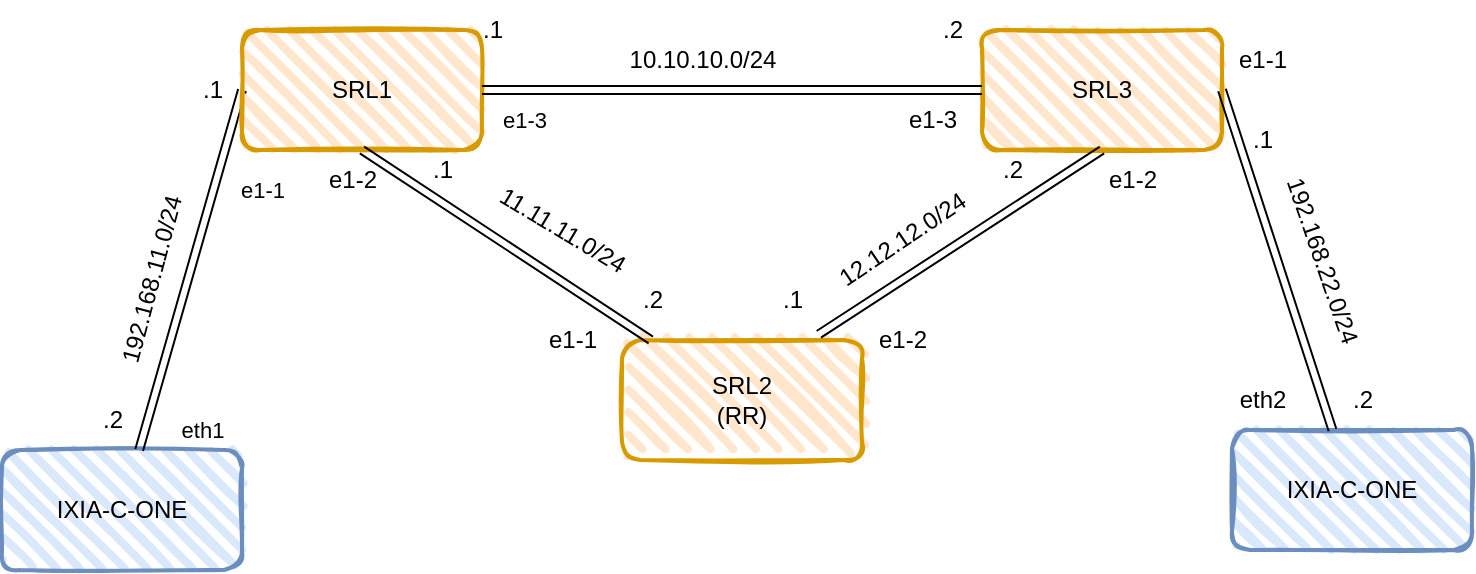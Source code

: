 <mxfile>
    <diagram id="iCZwr7uqCE_ZhTNPtpgy" name="Page-1">
        <mxGraphModel dx="760" dy="551" grid="1" gridSize="10" guides="1" tooltips="1" connect="1" arrows="1" fold="1" page="1" pageScale="1" pageWidth="850" pageHeight="1100" math="0" shadow="0">
            <root>
                <mxCell id="0"/>
                <mxCell id="1" parent="0"/>
                <mxCell id="7" value="IXIA-C-ONE" style="rounded=1;whiteSpace=wrap;html=1;strokeWidth=2;fillWeight=4;hachureGap=8;hachureAngle=45;fillColor=#dae8fc;sketch=1;strokeColor=#6c8ebf;" parent="1" vertex="1">
                    <mxGeometry x="20" y="270" width="120" height="60" as="geometry"/>
                </mxCell>
                <mxCell id="8" value="IXIA-C-ONE" style="rounded=1;whiteSpace=wrap;html=1;strokeWidth=2;fillWeight=4;hachureGap=8;hachureAngle=45;fillColor=#dae8fc;sketch=1;strokeColor=#6c8ebf;" parent="1" vertex="1">
                    <mxGeometry x="635" y="260" width="120" height="60" as="geometry"/>
                </mxCell>
                <mxCell id="12" value="SRL2&lt;br&gt;(RR)" style="rounded=1;whiteSpace=wrap;html=1;strokeWidth=2;fillWeight=4;hachureGap=8;hachureAngle=45;fillColor=#ffe6cc;sketch=1;strokeColor=#d79b00;" parent="1" vertex="1">
                    <mxGeometry x="330" y="215" width="120" height="60" as="geometry"/>
                </mxCell>
                <mxCell id="14" value="" style="shape=link;html=1;entryX=0;entryY=0.5;entryDx=0;entryDy=0;" parent="1" source="7" target="15" edge="1">
                    <mxGeometry width="100" relative="1" as="geometry">
                        <mxPoint x="340" y="280" as="sourcePoint"/>
                        <mxPoint x="440" y="280" as="targetPoint"/>
                    </mxGeometry>
                </mxCell>
                <mxCell id="26" value="eth1" style="edgeLabel;html=1;align=center;verticalAlign=middle;resizable=0;points=[];" parent="14" vertex="1" connectable="0">
                    <mxGeometry x="-0.783" y="-1" relative="1" as="geometry">
                        <mxPoint x="25" y="9" as="offset"/>
                    </mxGeometry>
                </mxCell>
                <mxCell id="27" value="e1-1" style="edgeLabel;html=1;align=center;verticalAlign=middle;resizable=0;points=[];" parent="14" vertex="1" connectable="0">
                    <mxGeometry x="0.733" y="2" relative="1" as="geometry">
                        <mxPoint x="19" y="26" as="offset"/>
                    </mxGeometry>
                </mxCell>
                <mxCell id="15" value="SRL1" style="rounded=1;whiteSpace=wrap;html=1;strokeWidth=2;fillWeight=4;hachureGap=8;hachureAngle=45;fillColor=#ffe6cc;sketch=1;strokeColor=#d79b00;" parent="1" vertex="1">
                    <mxGeometry x="140" y="60" width="120" height="60" as="geometry"/>
                </mxCell>
                <mxCell id="16" value="SRL3" style="rounded=1;whiteSpace=wrap;html=1;strokeWidth=2;fillWeight=4;hachureGap=8;hachureAngle=45;fillColor=#ffe6cc;sketch=1;strokeColor=#d79b00;" parent="1" vertex="1">
                    <mxGeometry x="510" y="60" width="120" height="60" as="geometry"/>
                </mxCell>
                <mxCell id="19" value="" style="shape=link;html=1;entryX=0;entryY=0.5;entryDx=0;entryDy=0;exitX=1;exitY=0.5;exitDx=0;exitDy=0;" parent="1" source="15" target="16" edge="1">
                    <mxGeometry width="100" relative="1" as="geometry">
                        <mxPoint x="312.44" y="268.8" as="sourcePoint"/>
                        <mxPoint x="420" y="160" as="targetPoint"/>
                    </mxGeometry>
                </mxCell>
                <mxCell id="28" value="e1-3" style="edgeLabel;html=1;align=center;verticalAlign=middle;resizable=0;points=[];" parent="19" vertex="1" connectable="0">
                    <mxGeometry x="-0.797" y="3" relative="1" as="geometry">
                        <mxPoint x="-5" y="18" as="offset"/>
                    </mxGeometry>
                </mxCell>
                <mxCell id="23" value="" style="shape=link;html=1;entryX=1;entryY=0.5;entryDx=0;entryDy=0;" parent="1" source="8" target="16" edge="1">
                    <mxGeometry width="100" relative="1" as="geometry">
                        <mxPoint x="550" y="280" as="sourcePoint"/>
                        <mxPoint x="440" y="150" as="targetPoint"/>
                    </mxGeometry>
                </mxCell>
                <mxCell id="24" value="" style="shape=link;html=1;entryX=0.5;entryY=1;entryDx=0;entryDy=0;" parent="1" source="12" target="15" edge="1">
                    <mxGeometry width="100" relative="1" as="geometry">
                        <mxPoint x="160" y="120" as="sourcePoint"/>
                        <mxPoint x="250" y="120" as="targetPoint"/>
                    </mxGeometry>
                </mxCell>
                <mxCell id="25" value="" style="shape=link;html=1;entryX=0.82;entryY=-0.047;entryDx=0;entryDy=0;exitX=0.5;exitY=1;exitDx=0;exitDy=0;entryPerimeter=0;" parent="1" source="16" target="12" edge="1">
                    <mxGeometry width="100" relative="1" as="geometry">
                        <mxPoint x="387" y="220" as="sourcePoint"/>
                        <mxPoint x="310" y="150" as="targetPoint"/>
                    </mxGeometry>
                </mxCell>
                <mxCell id="29" value="e1-3" style="text;html=1;align=center;verticalAlign=middle;resizable=0;points=[];autosize=1;strokeColor=none;fillColor=none;" parent="1" vertex="1">
                    <mxGeometry x="460" y="90" width="50" height="30" as="geometry"/>
                </mxCell>
                <mxCell id="30" value="e1-1" style="text;html=1;align=center;verticalAlign=middle;resizable=0;points=[];autosize=1;strokeColor=none;fillColor=none;" parent="1" vertex="1">
                    <mxGeometry x="280" y="200" width="50" height="30" as="geometry"/>
                </mxCell>
                <mxCell id="31" value="e1-2" style="text;html=1;align=center;verticalAlign=middle;resizable=0;points=[];autosize=1;strokeColor=none;fillColor=none;" parent="1" vertex="1">
                    <mxGeometry x="445" y="200" width="50" height="30" as="geometry"/>
                </mxCell>
                <mxCell id="32" value="e1-2" style="text;html=1;align=center;verticalAlign=middle;resizable=0;points=[];autosize=1;strokeColor=none;fillColor=none;" parent="1" vertex="1">
                    <mxGeometry x="170" y="120" width="50" height="30" as="geometry"/>
                </mxCell>
                <mxCell id="33" value="e1-2" style="text;html=1;align=center;verticalAlign=middle;resizable=0;points=[];autosize=1;strokeColor=none;fillColor=none;" parent="1" vertex="1">
                    <mxGeometry x="560" y="120" width="50" height="30" as="geometry"/>
                </mxCell>
                <mxCell id="34" value="e1-1" style="text;html=1;align=center;verticalAlign=middle;resizable=0;points=[];autosize=1;strokeColor=none;fillColor=none;" parent="1" vertex="1">
                    <mxGeometry x="625" y="60" width="50" height="30" as="geometry"/>
                </mxCell>
                <mxCell id="35" value="eth2" style="text;html=1;align=center;verticalAlign=middle;resizable=0;points=[];autosize=1;strokeColor=none;fillColor=none;" parent="1" vertex="1">
                    <mxGeometry x="625" y="230" width="50" height="30" as="geometry"/>
                </mxCell>
                <mxCell id="36" value="10.10.10.0/24" style="text;html=1;align=center;verticalAlign=middle;resizable=0;points=[];autosize=1;strokeColor=none;fillColor=none;" parent="1" vertex="1">
                    <mxGeometry x="320" y="60" width="100" height="30" as="geometry"/>
                </mxCell>
                <mxCell id="37" value="192.168.11.0/24" style="text;html=1;align=center;verticalAlign=middle;resizable=0;points=[];autosize=1;strokeColor=none;fillColor=none;rotation=-75;" parent="1" vertex="1">
                    <mxGeometry x="40" y="170" width="110" height="30" as="geometry"/>
                </mxCell>
                <mxCell id="38" value=".2" style="text;html=1;align=center;verticalAlign=middle;resizable=0;points=[];autosize=1;strokeColor=none;fillColor=none;" parent="1" vertex="1">
                    <mxGeometry x="60" y="240" width="30" height="30" as="geometry"/>
                </mxCell>
                <mxCell id="39" value=".1" style="text;html=1;align=center;verticalAlign=middle;resizable=0;points=[];autosize=1;strokeColor=none;fillColor=none;" parent="1" vertex="1">
                    <mxGeometry x="110" y="75" width="30" height="30" as="geometry"/>
                </mxCell>
                <mxCell id="40" value=".1" style="text;html=1;align=center;verticalAlign=middle;resizable=0;points=[];autosize=1;strokeColor=none;fillColor=none;" parent="1" vertex="1">
                    <mxGeometry x="250" y="45" width="30" height="30" as="geometry"/>
                </mxCell>
                <mxCell id="41" value=".2" style="text;html=1;align=center;verticalAlign=middle;resizable=0;points=[];autosize=1;strokeColor=none;fillColor=none;" parent="1" vertex="1">
                    <mxGeometry x="480" y="45" width="30" height="30" as="geometry"/>
                </mxCell>
                <mxCell id="42" value="11.11.11.0/24" style="text;html=1;align=center;verticalAlign=middle;resizable=0;points=[];autosize=1;strokeColor=none;fillColor=none;rotation=31;" parent="1" vertex="1">
                    <mxGeometry x="255" y="145" width="90" height="30" as="geometry"/>
                </mxCell>
                <mxCell id="44" value=".1" style="text;html=1;align=center;verticalAlign=middle;resizable=0;points=[];autosize=1;strokeColor=none;fillColor=none;" parent="1" vertex="1">
                    <mxGeometry x="225" y="115" width="30" height="30" as="geometry"/>
                </mxCell>
                <mxCell id="45" value=".2" style="text;html=1;align=center;verticalAlign=middle;resizable=0;points=[];autosize=1;strokeColor=none;fillColor=none;" parent="1" vertex="1">
                    <mxGeometry x="330" y="180" width="30" height="30" as="geometry"/>
                </mxCell>
                <mxCell id="46" value=".2" style="text;html=1;align=center;verticalAlign=middle;resizable=0;points=[];autosize=1;strokeColor=none;fillColor=none;" parent="1" vertex="1">
                    <mxGeometry x="510" y="115" width="30" height="30" as="geometry"/>
                </mxCell>
                <mxCell id="47" value=".1" style="text;html=1;align=center;verticalAlign=middle;resizable=0;points=[];autosize=1;strokeColor=none;fillColor=none;" parent="1" vertex="1">
                    <mxGeometry x="400" y="180" width="30" height="30" as="geometry"/>
                </mxCell>
                <mxCell id="48" value=".1" style="text;html=1;align=center;verticalAlign=middle;resizable=0;points=[];autosize=1;strokeColor=none;fillColor=none;" parent="1" vertex="1">
                    <mxGeometry x="635" y="100" width="30" height="30" as="geometry"/>
                </mxCell>
                <mxCell id="49" value=".2" style="text;html=1;align=center;verticalAlign=middle;resizable=0;points=[];autosize=1;strokeColor=none;fillColor=none;" parent="1" vertex="1">
                    <mxGeometry x="685" y="230" width="30" height="30" as="geometry"/>
                </mxCell>
                <mxCell id="50" value="12.12.12.0/24" style="text;html=1;align=center;verticalAlign=middle;resizable=0;points=[];autosize=1;strokeColor=none;fillColor=none;rotation=-34;" parent="1" vertex="1">
                    <mxGeometry x="420" y="150" width="100" height="30" as="geometry"/>
                </mxCell>
                <mxCell id="51" value="192.168.22.0/24" style="text;html=1;align=center;verticalAlign=middle;resizable=0;points=[];autosize=1;strokeColor=none;fillColor=none;rotation=71;" parent="1" vertex="1">
                    <mxGeometry x="625" y="160" width="110" height="30" as="geometry"/>
                </mxCell>
            </root>
        </mxGraphModel>
    </diagram>
</mxfile>